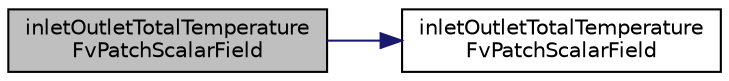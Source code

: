 digraph "inletOutletTotalTemperatureFvPatchScalarField"
{
  bgcolor="transparent";
  edge [fontname="Helvetica",fontsize="10",labelfontname="Helvetica",labelfontsize="10"];
  node [fontname="Helvetica",fontsize="10",shape=record];
  rankdir="LR";
  Node1 [label="inletOutletTotalTemperature\lFvPatchScalarField",height=0.2,width=0.4,color="black", fillcolor="grey75", style="filled", fontcolor="black"];
  Node1 -> Node2 [color="midnightblue",fontsize="10",style="solid",fontname="Helvetica"];
  Node2 [label="inletOutletTotalTemperature\lFvPatchScalarField",height=0.2,width=0.4,color="black",URL="$a01104.html#ae3b9c131c623f98f9cdc5d8dd4443de8",tooltip="Construct from patch and internal field. "];
}
